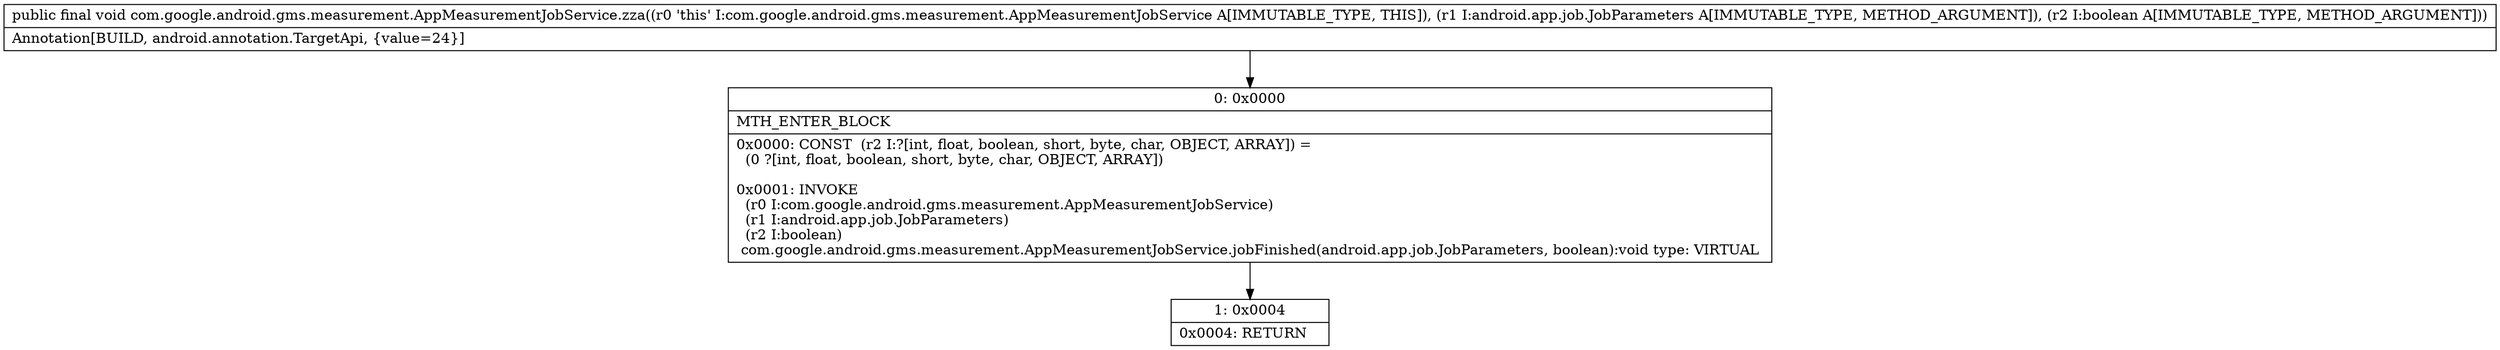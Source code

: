 digraph "CFG forcom.google.android.gms.measurement.AppMeasurementJobService.zza(Landroid\/app\/job\/JobParameters;Z)V" {
Node_0 [shape=record,label="{0\:\ 0x0000|MTH_ENTER_BLOCK\l|0x0000: CONST  (r2 I:?[int, float, boolean, short, byte, char, OBJECT, ARRAY]) = \l  (0 ?[int, float, boolean, short, byte, char, OBJECT, ARRAY])\l \l0x0001: INVOKE  \l  (r0 I:com.google.android.gms.measurement.AppMeasurementJobService)\l  (r1 I:android.app.job.JobParameters)\l  (r2 I:boolean)\l com.google.android.gms.measurement.AppMeasurementJobService.jobFinished(android.app.job.JobParameters, boolean):void type: VIRTUAL \l}"];
Node_1 [shape=record,label="{1\:\ 0x0004|0x0004: RETURN   \l}"];
MethodNode[shape=record,label="{public final void com.google.android.gms.measurement.AppMeasurementJobService.zza((r0 'this' I:com.google.android.gms.measurement.AppMeasurementJobService A[IMMUTABLE_TYPE, THIS]), (r1 I:android.app.job.JobParameters A[IMMUTABLE_TYPE, METHOD_ARGUMENT]), (r2 I:boolean A[IMMUTABLE_TYPE, METHOD_ARGUMENT]))  | Annotation[BUILD, android.annotation.TargetApi, \{value=24\}]\l}"];
MethodNode -> Node_0;
Node_0 -> Node_1;
}

